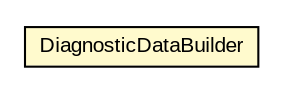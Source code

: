 #!/usr/local/bin/dot
#
# Class diagram 
# Generated by UMLGraph version R5_6-24-gf6e263 (http://www.umlgraph.org/)
#

digraph G {
	edge [fontname="arial",fontsize=10,labelfontname="arial",labelfontsize=10];
	node [fontname="arial",fontsize=10,shape=plaintext];
	nodesep=0.25;
	ranksep=0.5;
	// eu.europa.esig.dss.validation.DiagnosticDataBuilder
	c328439 [label=<<table title="eu.europa.esig.dss.validation.DiagnosticDataBuilder" border="0" cellborder="1" cellspacing="0" cellpadding="2" port="p" bgcolor="lemonChiffon" href="./DiagnosticDataBuilder.html">
		<tr><td><table border="0" cellspacing="0" cellpadding="1">
<tr><td align="center" balign="center"> DiagnosticDataBuilder </td></tr>
		</table></td></tr>
		</table>>, URL="./DiagnosticDataBuilder.html", fontname="arial", fontcolor="black", fontsize=10.0];
}

